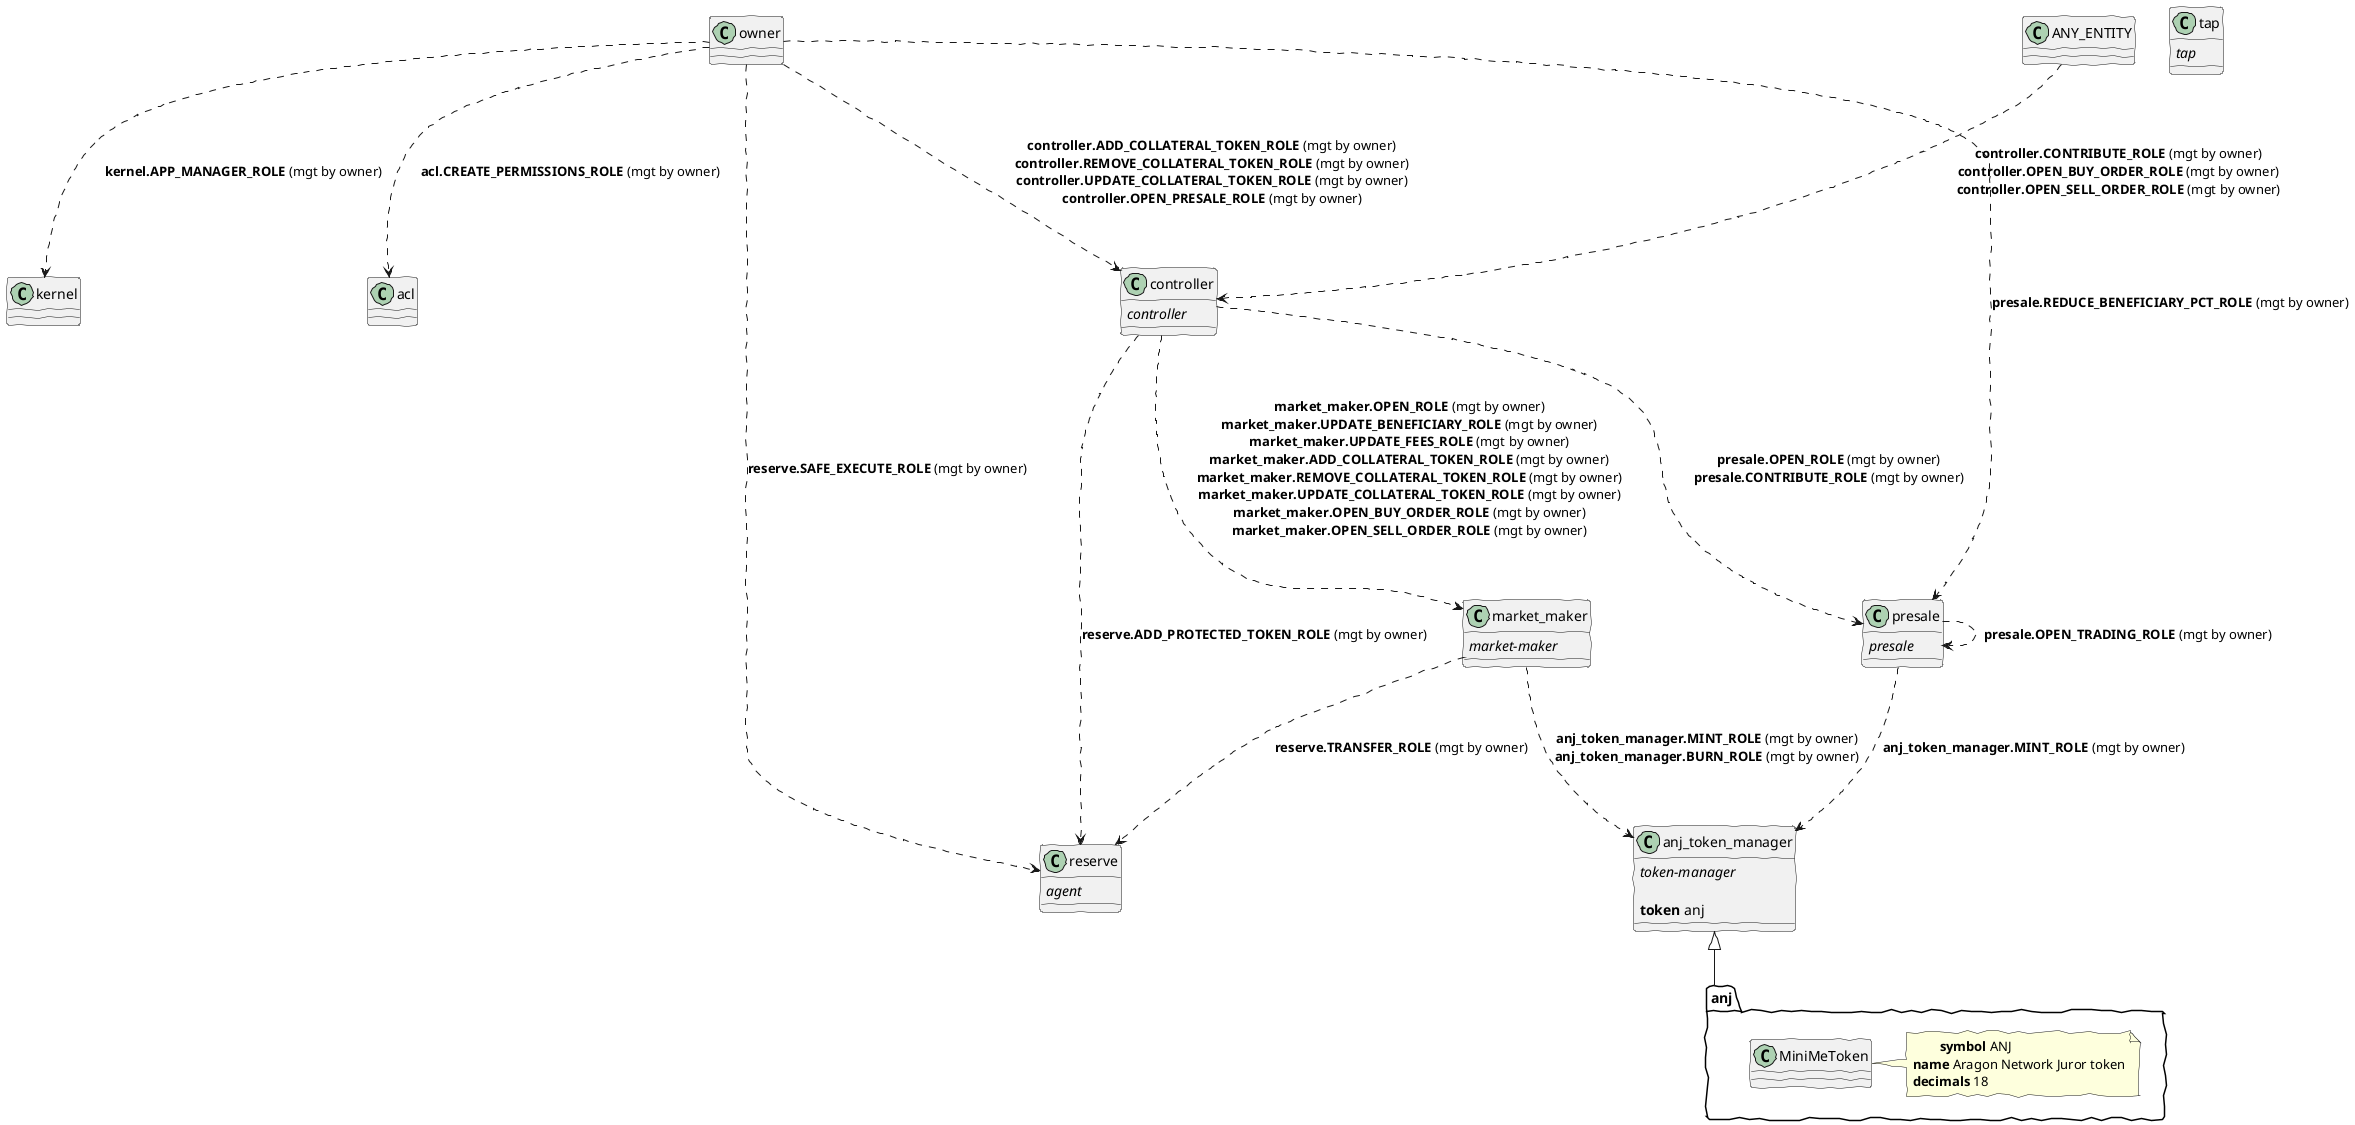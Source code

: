 @startuml eopbc
' -- options --
allowmixing
skinparam handwritten true
' -- tokens --

package anj {
    class MiniMeToken
    note right
    	**symbol** ANJ
	**name** Aragon Network Juror token
	**decimals** 18
    end note
}
' -- apps --

class controller {
    {abstract}controller

    
}


class reserve {
    {abstract}agent

    
}


class market_maker {
    {abstract}market-maker

    
}


class presale {
    {abstract}presale

    
}


class tap {
    {abstract}tap

    
}


class anj_token_manager {
    {abstract}token-manager

    	**token** anj
}

anj_token_manager <|-- anj
' -- permissions --
owner ...> kernel: **kernel.APP_MANAGER_ROLE** (mgt by owner)
owner ...> acl: **acl.CREATE_PERMISSIONS_ROLE** (mgt by owner)
market_maker ...> anj_token_manager: **anj_token_manager.MINT_ROLE** (mgt by owner)\n**anj_token_manager.BURN_ROLE** (mgt by owner)
presale ...> anj_token_manager: **anj_token_manager.MINT_ROLE** (mgt by owner)
owner ...> reserve: **reserve.SAFE_EXECUTE_ROLE** (mgt by owner)
controller ...> reserve: **reserve.ADD_PROTECTED_TOKEN_ROLE** (mgt by owner)
market_maker ...> reserve: **reserve.TRANSFER_ROLE** (mgt by owner)
controller ...> presale: **presale.OPEN_ROLE** (mgt by owner)\n**presale.CONTRIBUTE_ROLE** (mgt by owner)
owner ...> presale: **presale.REDUCE_BENEFICIARY_PCT_ROLE** (mgt by owner)
controller ...> market_maker: **market_maker.OPEN_ROLE** (mgt by owner)\n**market_maker.UPDATE_BENEFICIARY_ROLE** (mgt by owner)\n**market_maker.UPDATE_FEES_ROLE** (mgt by owner)\n**market_maker.ADD_COLLATERAL_TOKEN_ROLE** (mgt by owner)\n**market_maker.REMOVE_COLLATERAL_TOKEN_ROLE** (mgt by owner)\n**market_maker.UPDATE_COLLATERAL_TOKEN_ROLE** (mgt by owner)\n**market_maker.OPEN_BUY_ORDER_ROLE** (mgt by owner)\n**market_maker.OPEN_SELL_ORDER_ROLE** (mgt by owner)
owner ...> controller: **controller.ADD_COLLATERAL_TOKEN_ROLE** (mgt by owner)\n**controller.REMOVE_COLLATERAL_TOKEN_ROLE** (mgt by owner)\n**controller.UPDATE_COLLATERAL_TOKEN_ROLE** (mgt by owner)\n**controller.OPEN_PRESALE_ROLE** (mgt by owner)
presale ...> presale: **presale.OPEN_TRADING_ROLE** (mgt by owner)
ANY_ENTITY ...> controller: **controller.CONTRIBUTE_ROLE** (mgt by owner)\n**controller.OPEN_BUY_ORDER_ROLE** (mgt by owner)\n**controller.OPEN_SELL_ORDER_ROLE** (mgt by owner)

@enduml
